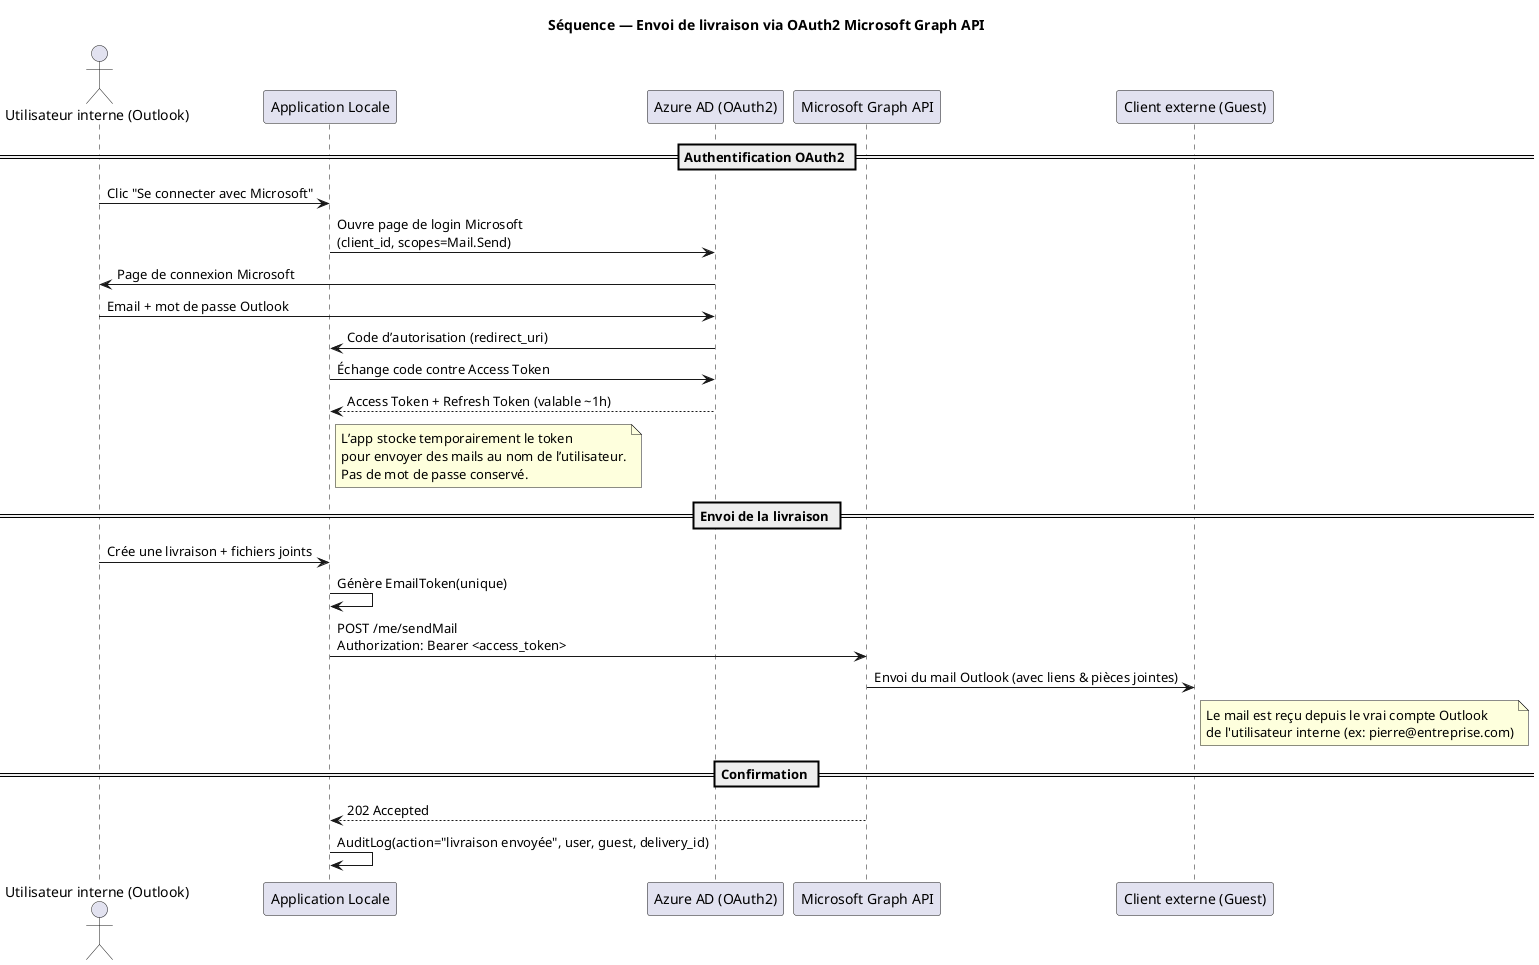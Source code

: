 @startuml
title Séquence — Envoi de livraison via OAuth2 Microsoft Graph API

actor User as "Utilisateur interne (Outlook)"
participant App as "Application Locale"
participant "Azure AD (OAuth2)" as Azure
participant "Microsoft Graph API" as Graph
participant Guest as "Client externe (Guest)"

== Authentification OAuth2 ==
User -> App : Clic "Se connecter avec Microsoft"
App -> Azure : Ouvre page de login Microsoft\n(client_id, scopes=Mail.Send)
Azure -> User : Page de connexion Microsoft
User -> Azure : Email + mot de passe Outlook
Azure -> App : Code d’autorisation (redirect_uri)
App -> Azure : Échange code contre Access Token
Azure --> App : Access Token + Refresh Token (valable ~1h)

note right of App
L’app stocke temporairement le token
pour envoyer des mails au nom de l’utilisateur.
Pas de mot de passe conservé.
end note

== Envoi de la livraison ==
User -> App : Crée une livraison + fichiers joints
App -> App : Génère EmailToken(unique)
App -> Graph : POST /me/sendMail\nAuthorization: Bearer <access_token>
Graph -> Guest : Envoi du mail Outlook (avec liens & pièces jointes)

note right of Guest
Le mail est reçu depuis le vrai compte Outlook
de l'utilisateur interne (ex: pierre@entreprise.com)
end note

== Confirmation ==
Graph --> App : 202 Accepted
App -> App : AuditLog(action="livraison envoyée", user, guest, delivery_id)

@enduml
